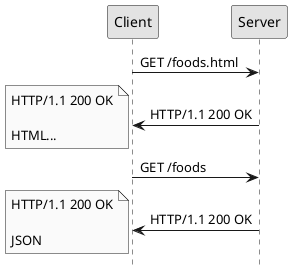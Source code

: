 @startuml
hide footbox
skinparam monochrome true

Client -> Server: GET /foods.html
Server -> Client: HTTP/1.1 200 OK
note left: HTTP/1.1 200 OK\n\nHTML...
Client -> Server: GET /foods
Server -> Client: HTTP/1.1 200 OK
note left: HTTP/1.1 200 OK\n\nJSON
@enduml
